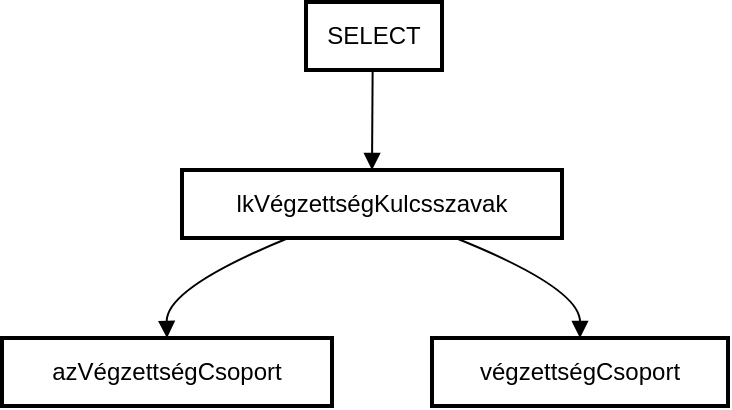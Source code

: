 <mxfile version="24.7.7">
  <diagram name="1 oldal" id="KPp9o_s0Tpi89iuwzsJN">
    <mxGraphModel dx="2213" dy="1960" grid="1" gridSize="10" guides="1" tooltips="1" connect="1" arrows="1" fold="1" page="1" pageScale="1" pageWidth="827" pageHeight="1169" math="0" shadow="0">
      <root>
        <mxCell id="0" />
        <mxCell id="1" parent="0" />
        <mxCell id="2" value="SELECT" style="whiteSpace=wrap;strokeWidth=2;" parent="1" vertex="1">
          <mxGeometry x="-638" y="-1130" width="68" height="34" as="geometry" />
        </mxCell>
        <mxCell id="3" value="lkVégzettségKulcsszavak" style="whiteSpace=wrap;strokeWidth=2;" parent="1" vertex="1">
          <mxGeometry x="-700" y="-1046" width="190" height="34" as="geometry" />
        </mxCell>
        <mxCell id="4" value="azVégzettségCsoport" style="whiteSpace=wrap;strokeWidth=2;" parent="1" vertex="1">
          <mxGeometry x="-790" y="-962" width="165" height="34" as="geometry" />
        </mxCell>
        <mxCell id="5" value="végzettségCsoport" style="whiteSpace=wrap;strokeWidth=2;" parent="1" vertex="1">
          <mxGeometry x="-575" y="-962" width="148" height="34" as="geometry" />
        </mxCell>
        <mxCell id="6" value="" style="curved=1;startArrow=none;endArrow=block;exitX=0.49;exitY=1;entryX=0.5;entryY=0;" parent="1" source="2" target="3" edge="1">
          <mxGeometry relative="1" as="geometry">
            <Array as="points" />
          </mxGeometry>
        </mxCell>
        <mxCell id="7" value="" style="curved=1;startArrow=none;endArrow=block;exitX=0.28;exitY=1;entryX=0.5;entryY=0;" parent="1" source="3" target="4" edge="1">
          <mxGeometry relative="1" as="geometry">
            <Array as="points">
              <mxPoint x="-708" y="-987" />
            </Array>
          </mxGeometry>
        </mxCell>
        <mxCell id="8" value="" style="curved=1;startArrow=none;endArrow=block;exitX=0.72;exitY=1;entryX=0.5;entryY=0;" parent="1" source="3" target="5" edge="1">
          <mxGeometry relative="1" as="geometry">
            <Array as="points">
              <mxPoint x="-501" y="-987" />
            </Array>
          </mxGeometry>
        </mxCell>
      </root>
    </mxGraphModel>
  </diagram>
</mxfile>
